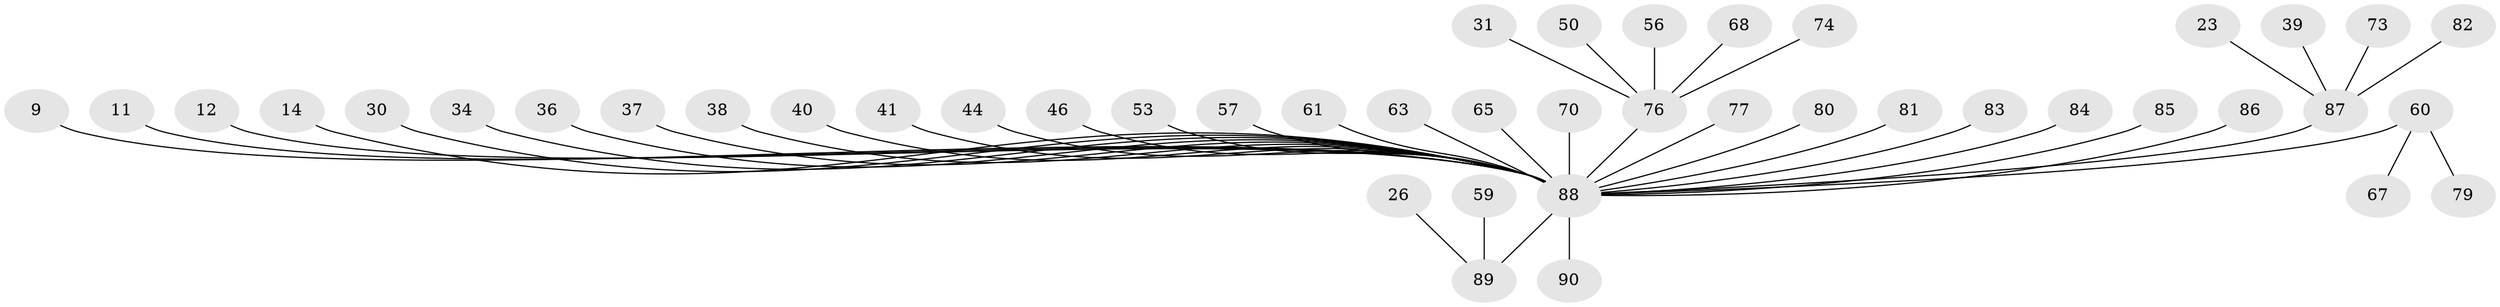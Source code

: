 // original degree distribution, {20: 0.011111111111111112, 5: 0.044444444444444446, 7: 0.022222222222222223, 4: 0.06666666666666667, 9: 0.011111111111111112, 1: 0.5888888888888889, 2: 0.17777777777777778, 3: 0.06666666666666667, 8: 0.011111111111111112}
// Generated by graph-tools (version 1.1) at 2025/51/03/04/25 21:51:17]
// undirected, 45 vertices, 44 edges
graph export_dot {
graph [start="1"]
  node [color=gray90,style=filled];
  9;
  11;
  12;
  14;
  23;
  26;
  30;
  31;
  34;
  36;
  37;
  38;
  39;
  40;
  41;
  44;
  46;
  50;
  53;
  56;
  57;
  59;
  60 [super="+5"];
  61;
  63 [super="+47"];
  65;
  67;
  68;
  70;
  73;
  74 [super="+69"];
  76 [super="+2+10"];
  77;
  79;
  80 [super="+45"];
  81 [super="+72"];
  82 [super="+49"];
  83 [super="+52+55+78"];
  84 [super="+58"];
  85;
  86 [super="+54"];
  87 [super="+32+22+75"];
  88 [super="+71+35+51"];
  89 [super="+25"];
  90;
  9 -- 88;
  11 -- 88;
  12 -- 88;
  14 -- 88;
  23 -- 87;
  26 -- 89;
  30 -- 88;
  31 -- 76;
  34 -- 88;
  36 -- 88;
  37 -- 88;
  38 -- 88;
  39 -- 87;
  40 -- 88;
  41 -- 88;
  44 -- 88;
  46 -- 88;
  50 -- 76;
  53 -- 88;
  56 -- 76;
  57 -- 88;
  59 -- 89;
  60 -- 67;
  60 -- 79;
  60 -- 88 [weight=3];
  61 -- 88;
  63 -- 88;
  65 -- 88;
  68 -- 76;
  70 -- 88;
  73 -- 87;
  74 -- 76;
  76 -- 88 [weight=3];
  77 -- 88;
  80 -- 88;
  81 -- 88;
  82 -- 87;
  83 -- 88;
  84 -- 88;
  85 -- 88;
  86 -- 88;
  87 -- 88 [weight=5];
  88 -- 90;
  88 -- 89 [weight=2];
}
